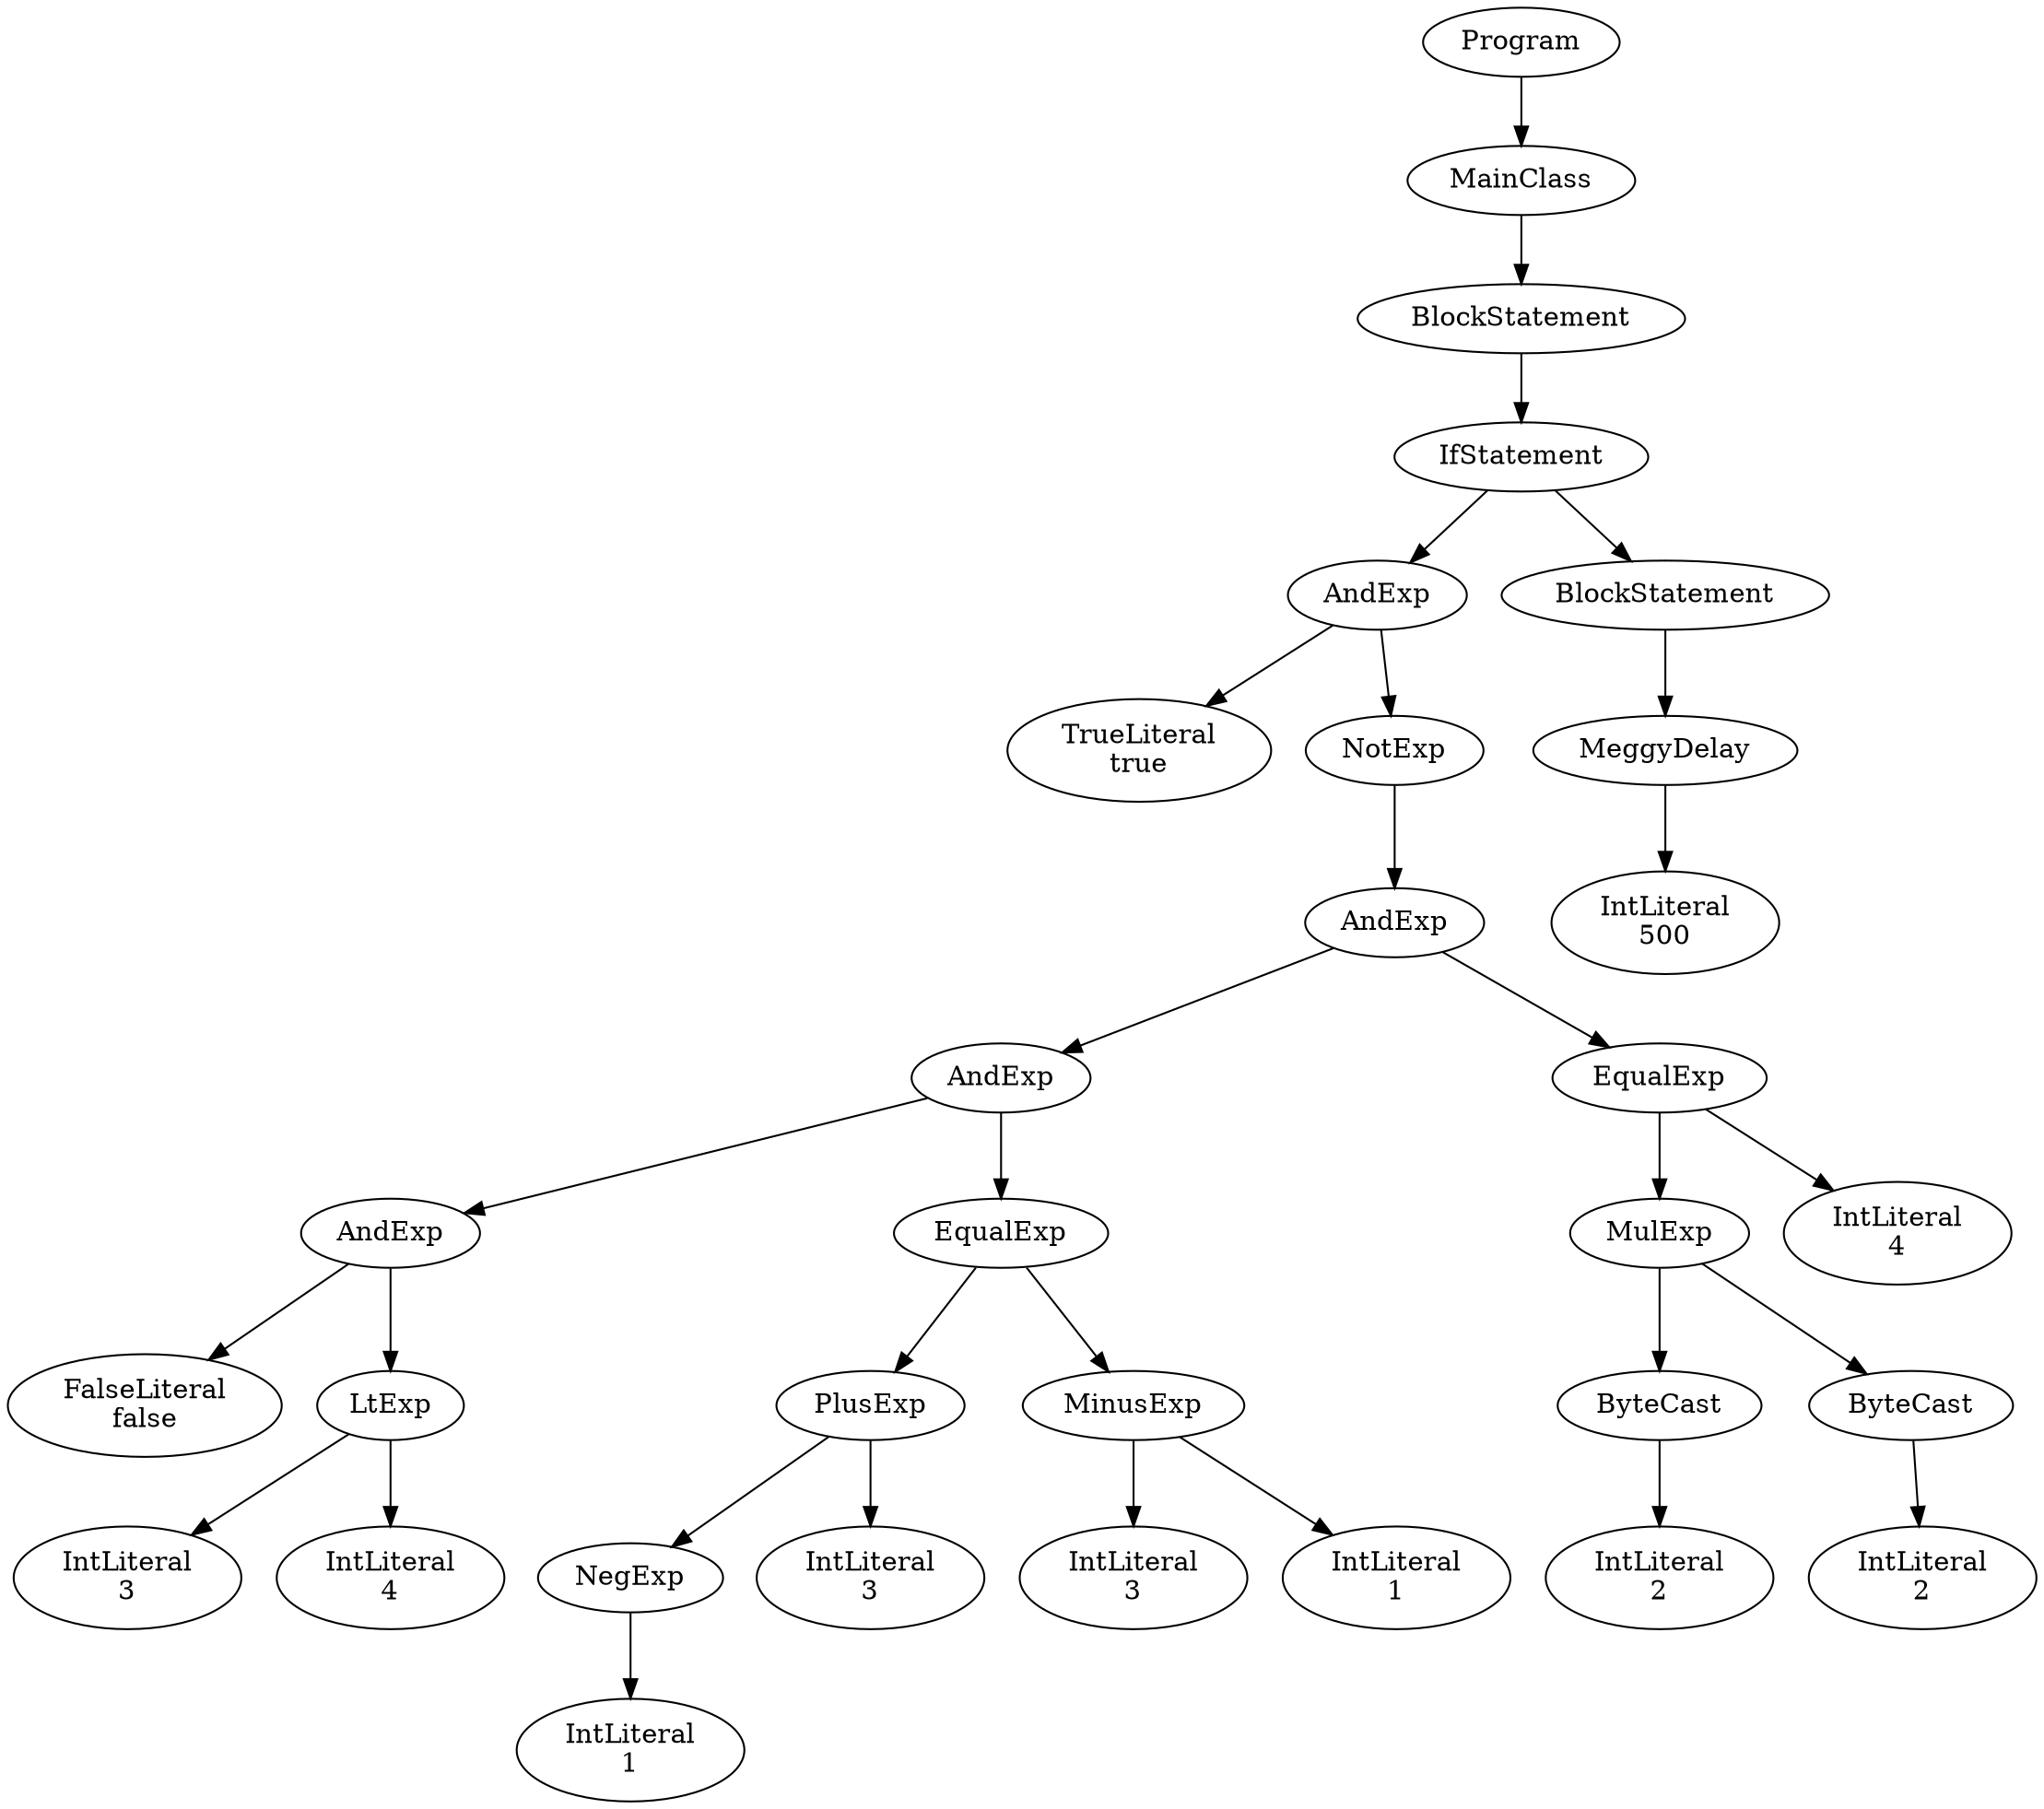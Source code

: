 digraph ASTGraph {
0 [ label="Program" ];
1 [ label="MainClass" ];
0 -> 1
2 [ label="BlockStatement" ];
1 -> 2
3 [ label="IfStatement" ];
2 -> 3
4 [ label="AndExp" ];
3 -> 4
5 [ label="TrueLiteral\ntrue" ];
4 -> 5
6 [ label="NotExp" ];
4 -> 6
7 [ label="AndExp" ];
6 -> 7
8 [ label="AndExp" ];
7 -> 8
9 [ label="AndExp" ];
8 -> 9
10 [ label="FalseLiteral\nfalse" ];
9 -> 10
11 [ label="LtExp" ];
9 -> 11
12 [ label="IntLiteral\n3" ];
11 -> 12
13 [ label="IntLiteral\n4" ];
11 -> 13
14 [ label="EqualExp" ];
8 -> 14
15 [ label="PlusExp" ];
14 -> 15
16 [ label="NegExp" ];
15 -> 16
17 [ label="IntLiteral\n1" ];
16 -> 17
18 [ label="IntLiteral\n3" ];
15 -> 18
19 [ label="MinusExp" ];
14 -> 19
20 [ label="IntLiteral\n3" ];
19 -> 20
21 [ label="IntLiteral\n1" ];
19 -> 21
22 [ label="EqualExp" ];
7 -> 22
23 [ label="MulExp" ];
22 -> 23
24 [ label="ByteCast" ];
23 -> 24
25 [ label="IntLiteral\n2" ];
24 -> 25
26 [ label="ByteCast" ];
23 -> 26
27 [ label="IntLiteral\n2" ];
26 -> 27
28 [ label="IntLiteral\n4" ];
22 -> 28
29 [ label="BlockStatement" ];
3 -> 29
30 [ label="MeggyDelay" ];
29 -> 30
31 [ label="IntLiteral\n500" ];
30 -> 31
}
